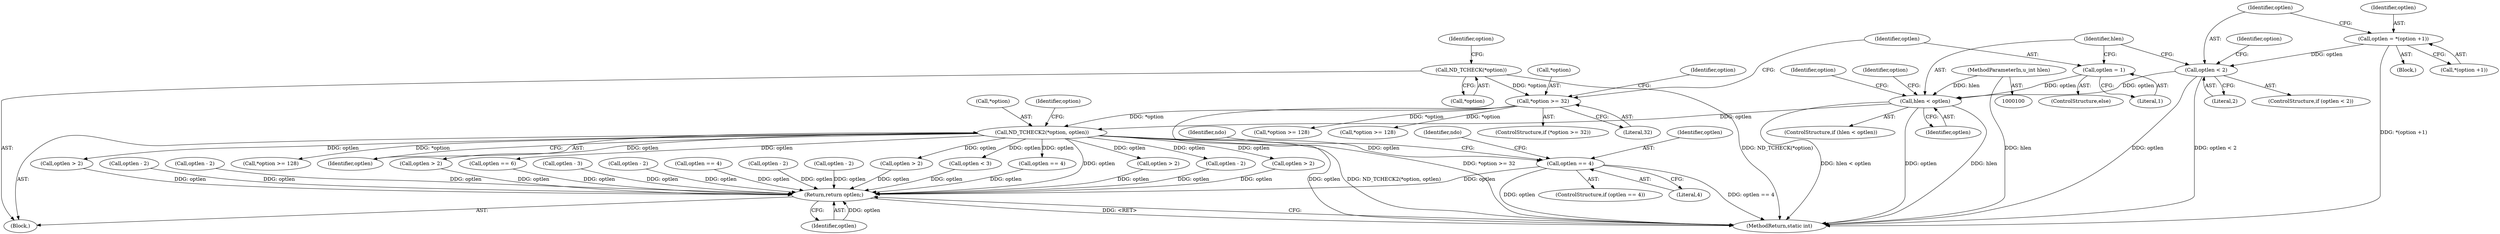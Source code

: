 digraph "1_tcpdump_211124b972e74f0da66bc8b16f181f78793e2f66@del" {
"1000466" [label="(Call,optlen == 4)"];
"1000191" [label="(Call,ND_TCHECK2(*option, optlen))"];
"1000111" [label="(Call,*option >= 32)"];
"1000107" [label="(Call,ND_TCHECK(*option))"];
"1000162" [label="(Call,hlen < optlen)"];
"1000103" [label="(MethodParameterIn,u_int hlen)"];
"1000158" [label="(Call,optlen = 1)"];
"1000128" [label="(Call,optlen < 2)"];
"1000121" [label="(Call,optlen = *(option +1))"];
"1000571" [label="(Return,return optlen;)"];
"1000111" [label="(Call,*option >= 32)"];
"1000110" [label="(ControlStructure,if (*option >= 32))"];
"1000193" [label="(Identifier,option)"];
"1000112" [label="(Call,*option)"];
"1000115" [label="(Block,)"];
"1000169" [label="(Identifier,option)"];
"1000571" [label="(Return,return optlen;)"];
"1000554" [label="(Call,optlen - 2)"];
"1000163" [label="(Identifier,hlen)"];
"1000433" [label="(Call,optlen > 2)"];
"1000128" [label="(Call,optlen < 2)"];
"1000291" [label="(Call,optlen - 3)"];
"1000130" [label="(Literal,2)"];
"1000121" [label="(Call,optlen = *(option +1))"];
"1000162" [label="(Call,hlen < optlen)"];
"1000192" [label="(Call,*option)"];
"1000107" [label="(Call,ND_TCHECK(*option))"];
"1000129" [label="(Identifier,optlen)"];
"1000123" [label="(Call,*(option +1))"];
"1000191" [label="(Call,ND_TCHECK2(*option, optlen))"];
"1000467" [label="(Identifier,optlen)"];
"1000348" [label="(Call,optlen - 2)"];
"1000572" [label="(Identifier,optlen)"];
"1000447" [label="(Call,optlen - 2)"];
"1000114" [label="(Literal,32)"];
"1000119" [label="(Identifier,option)"];
"1000160" [label="(Literal,1)"];
"1000196" [label="(Call,*option >= 128)"];
"1000520" [label="(Call,optlen == 4)"];
"1000540" [label="(Call,optlen > 2)"];
"1000164" [label="(Identifier,optlen)"];
"1000108" [label="(Call,*option)"];
"1000122" [label="(Identifier,optlen)"];
"1000161" [label="(ControlStructure,if (hlen < optlen))"];
"1000381" [label="(Call,optlen - 2)"];
"1000465" [label="(ControlStructure,if (optlen == 4))"];
"1000400" [label="(Call,optlen > 2)"];
"1000167" [label="(Call,*option >= 128)"];
"1000103" [label="(MethodParameterIn,u_int hlen)"];
"1000367" [label="(Call,optlen > 2)"];
"1000198" [label="(Identifier,option)"];
"1000481" [label="(Identifier,ndo)"];
"1000194" [label="(Identifier,optlen)"];
"1000506" [label="(Call,optlen == 6)"];
"1000471" [label="(Identifier,ndo)"];
"1000310" [label="(Call,optlen > 2)"];
"1000133" [label="(Call,*option >= 128)"];
"1000127" [label="(ControlStructure,if (optlen < 2))"];
"1000104" [label="(Block,)"];
"1000466" [label="(Call,optlen == 4)"];
"1000256" [label="(Call,optlen < 3)"];
"1000414" [label="(Call,optlen - 2)"];
"1000135" [label="(Identifier,option)"];
"1000468" [label="(Literal,4)"];
"1000324" [label="(Call,optlen - 2)"];
"1000113" [label="(Identifier,option)"];
"1000159" [label="(Identifier,optlen)"];
"1000582" [label="(MethodReturn,static int)"];
"1000157" [label="(ControlStructure,else)"];
"1000158" [label="(Call,optlen = 1)"];
"1000486" [label="(Call,optlen == 4)"];
"1000466" -> "1000465"  [label="AST: "];
"1000466" -> "1000468"  [label="CFG: "];
"1000467" -> "1000466"  [label="AST: "];
"1000468" -> "1000466"  [label="AST: "];
"1000471" -> "1000466"  [label="CFG: "];
"1000481" -> "1000466"  [label="CFG: "];
"1000466" -> "1000582"  [label="DDG: optlen"];
"1000466" -> "1000582"  [label="DDG: optlen == 4"];
"1000191" -> "1000466"  [label="DDG: optlen"];
"1000466" -> "1000571"  [label="DDG: optlen"];
"1000191" -> "1000104"  [label="AST: "];
"1000191" -> "1000194"  [label="CFG: "];
"1000192" -> "1000191"  [label="AST: "];
"1000194" -> "1000191"  [label="AST: "];
"1000198" -> "1000191"  [label="CFG: "];
"1000191" -> "1000582"  [label="DDG: optlen"];
"1000191" -> "1000582"  [label="DDG: ND_TCHECK2(*option, optlen)"];
"1000111" -> "1000191"  [label="DDG: *option"];
"1000162" -> "1000191"  [label="DDG: optlen"];
"1000191" -> "1000196"  [label="DDG: *option"];
"1000191" -> "1000256"  [label="DDG: optlen"];
"1000191" -> "1000310"  [label="DDG: optlen"];
"1000191" -> "1000348"  [label="DDG: optlen"];
"1000191" -> "1000367"  [label="DDG: optlen"];
"1000191" -> "1000400"  [label="DDG: optlen"];
"1000191" -> "1000433"  [label="DDG: optlen"];
"1000191" -> "1000486"  [label="DDG: optlen"];
"1000191" -> "1000506"  [label="DDG: optlen"];
"1000191" -> "1000540"  [label="DDG: optlen"];
"1000191" -> "1000571"  [label="DDG: optlen"];
"1000111" -> "1000110"  [label="AST: "];
"1000111" -> "1000114"  [label="CFG: "];
"1000112" -> "1000111"  [label="AST: "];
"1000114" -> "1000111"  [label="AST: "];
"1000119" -> "1000111"  [label="CFG: "];
"1000159" -> "1000111"  [label="CFG: "];
"1000111" -> "1000582"  [label="DDG: *option >= 32"];
"1000107" -> "1000111"  [label="DDG: *option"];
"1000111" -> "1000133"  [label="DDG: *option"];
"1000111" -> "1000167"  [label="DDG: *option"];
"1000107" -> "1000104"  [label="AST: "];
"1000107" -> "1000108"  [label="CFG: "];
"1000108" -> "1000107"  [label="AST: "];
"1000113" -> "1000107"  [label="CFG: "];
"1000107" -> "1000582"  [label="DDG: ND_TCHECK(*option)"];
"1000162" -> "1000161"  [label="AST: "];
"1000162" -> "1000164"  [label="CFG: "];
"1000163" -> "1000162"  [label="AST: "];
"1000164" -> "1000162"  [label="AST: "];
"1000169" -> "1000162"  [label="CFG: "];
"1000193" -> "1000162"  [label="CFG: "];
"1000162" -> "1000582"  [label="DDG: optlen"];
"1000162" -> "1000582"  [label="DDG: hlen"];
"1000162" -> "1000582"  [label="DDG: hlen < optlen"];
"1000103" -> "1000162"  [label="DDG: hlen"];
"1000158" -> "1000162"  [label="DDG: optlen"];
"1000128" -> "1000162"  [label="DDG: optlen"];
"1000103" -> "1000100"  [label="AST: "];
"1000103" -> "1000582"  [label="DDG: hlen"];
"1000158" -> "1000157"  [label="AST: "];
"1000158" -> "1000160"  [label="CFG: "];
"1000159" -> "1000158"  [label="AST: "];
"1000160" -> "1000158"  [label="AST: "];
"1000163" -> "1000158"  [label="CFG: "];
"1000128" -> "1000127"  [label="AST: "];
"1000128" -> "1000130"  [label="CFG: "];
"1000129" -> "1000128"  [label="AST: "];
"1000130" -> "1000128"  [label="AST: "];
"1000135" -> "1000128"  [label="CFG: "];
"1000163" -> "1000128"  [label="CFG: "];
"1000128" -> "1000582"  [label="DDG: optlen"];
"1000128" -> "1000582"  [label="DDG: optlen < 2"];
"1000121" -> "1000128"  [label="DDG: optlen"];
"1000121" -> "1000115"  [label="AST: "];
"1000121" -> "1000123"  [label="CFG: "];
"1000122" -> "1000121"  [label="AST: "];
"1000123" -> "1000121"  [label="AST: "];
"1000129" -> "1000121"  [label="CFG: "];
"1000121" -> "1000582"  [label="DDG: *(option +1)"];
"1000571" -> "1000104"  [label="AST: "];
"1000571" -> "1000572"  [label="CFG: "];
"1000572" -> "1000571"  [label="AST: "];
"1000582" -> "1000571"  [label="CFG: "];
"1000571" -> "1000582"  [label="DDG: <RET>"];
"1000572" -> "1000571"  [label="DDG: optlen"];
"1000348" -> "1000571"  [label="DDG: optlen"];
"1000291" -> "1000571"  [label="DDG: optlen"];
"1000506" -> "1000571"  [label="DDG: optlen"];
"1000400" -> "1000571"  [label="DDG: optlen"];
"1000310" -> "1000571"  [label="DDG: optlen"];
"1000554" -> "1000571"  [label="DDG: optlen"];
"1000520" -> "1000571"  [label="DDG: optlen"];
"1000414" -> "1000571"  [label="DDG: optlen"];
"1000256" -> "1000571"  [label="DDG: optlen"];
"1000447" -> "1000571"  [label="DDG: optlen"];
"1000433" -> "1000571"  [label="DDG: optlen"];
"1000367" -> "1000571"  [label="DDG: optlen"];
"1000324" -> "1000571"  [label="DDG: optlen"];
"1000381" -> "1000571"  [label="DDG: optlen"];
"1000486" -> "1000571"  [label="DDG: optlen"];
"1000540" -> "1000571"  [label="DDG: optlen"];
}
